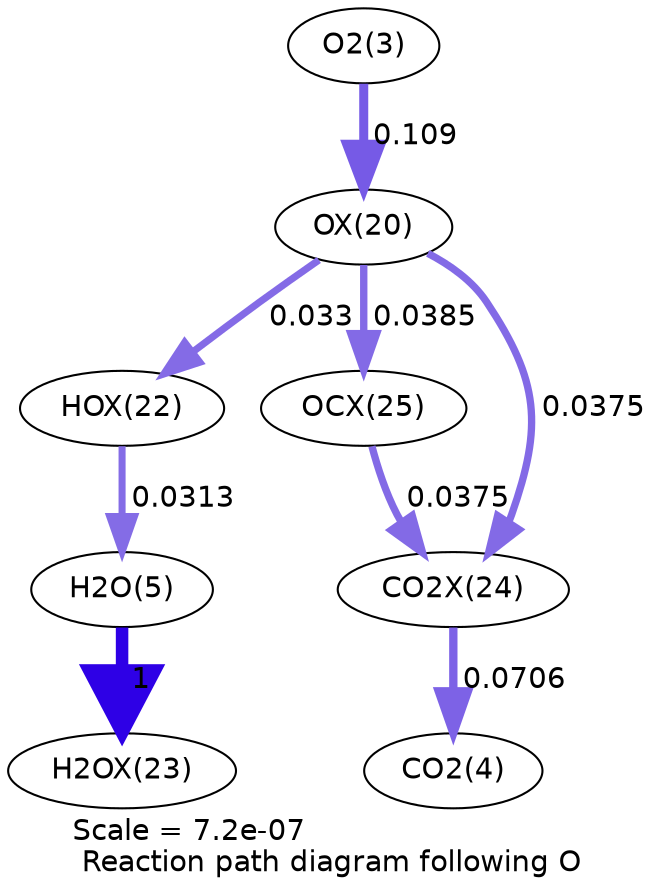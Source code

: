 digraph reaction_paths {
center=1;
s5 -> s23[fontname="Helvetica", penwidth=4.33, arrowsize=2.16, color="0.7, 0.609, 0.9"
, label=" 0.109"];
s23 -> s25[fontname="Helvetica", penwidth=3.42, arrowsize=1.71, color="0.7, 0.533, 0.9"
, label=" 0.033"];
s23 -> s28[fontname="Helvetica", penwidth=3.54, arrowsize=1.77, color="0.7, 0.539, 0.9"
, label=" 0.0385"];
s23 -> s27[fontname="Helvetica", penwidth=3.52, arrowsize=1.76, color="0.7, 0.538, 0.9"
, label=" 0.0375"];
s25 -> s7[fontname="Helvetica", penwidth=3.38, arrowsize=1.69, color="0.7, 0.531, 0.9"
, label=" 0.0313"];
s7 -> s26[fontname="Helvetica", penwidth=6, arrowsize=3, color="0.7, 1.5, 0.9"
, label=" 1"];
s28 -> s27[fontname="Helvetica", penwidth=3.52, arrowsize=1.76, color="0.7, 0.538, 0.9"
, label=" 0.0375"];
s27 -> s6[fontname="Helvetica", penwidth=4, arrowsize=2, color="0.7, 0.571, 0.9"
, label=" 0.0706"];
s5 [ fontname="Helvetica", label="O2(3)"];
s6 [ fontname="Helvetica", label="CO2(4)"];
s7 [ fontname="Helvetica", label="H2O(5)"];
s23 [ fontname="Helvetica", label="OX(20)"];
s25 [ fontname="Helvetica", label="HOX(22)"];
s26 [ fontname="Helvetica", label="H2OX(23)"];
s27 [ fontname="Helvetica", label="CO2X(24)"];
s28 [ fontname="Helvetica", label="OCX(25)"];
 label = "Scale = 7.2e-07\l Reaction path diagram following O";
 fontname = "Helvetica";
}
